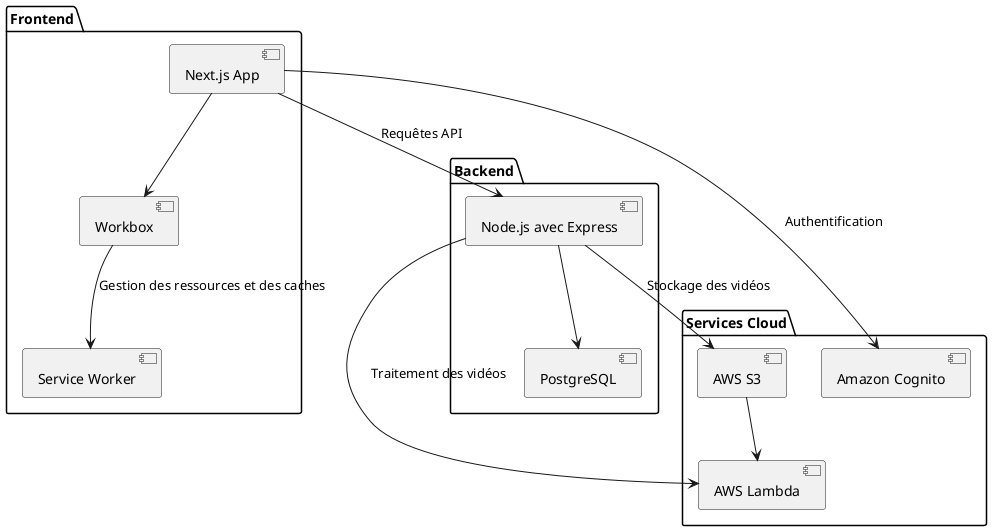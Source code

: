 @startuml
package "Frontend" {
    [Next.js App] -down-> [Workbox]
    [Workbox] --> [Service Worker] : Gestion des ressources et des caches
}

package "Backend" {
    [Node.js avec Express] -down-> [PostgreSQL]
}

package "Services Cloud" {
    [AWS S3] -down-> [AWS Lambda]
    [Amazon Cognito]
}

[Next.js App] --> [Node.js avec Express] : Requêtes API
[Next.js App] --> [Amazon Cognito] : Authentification
[Node.js avec Express] --> [AWS S3] : Stockage des vidéos
[Node.js avec Express] --> [AWS Lambda] : Traitement des vidéos

@enduml